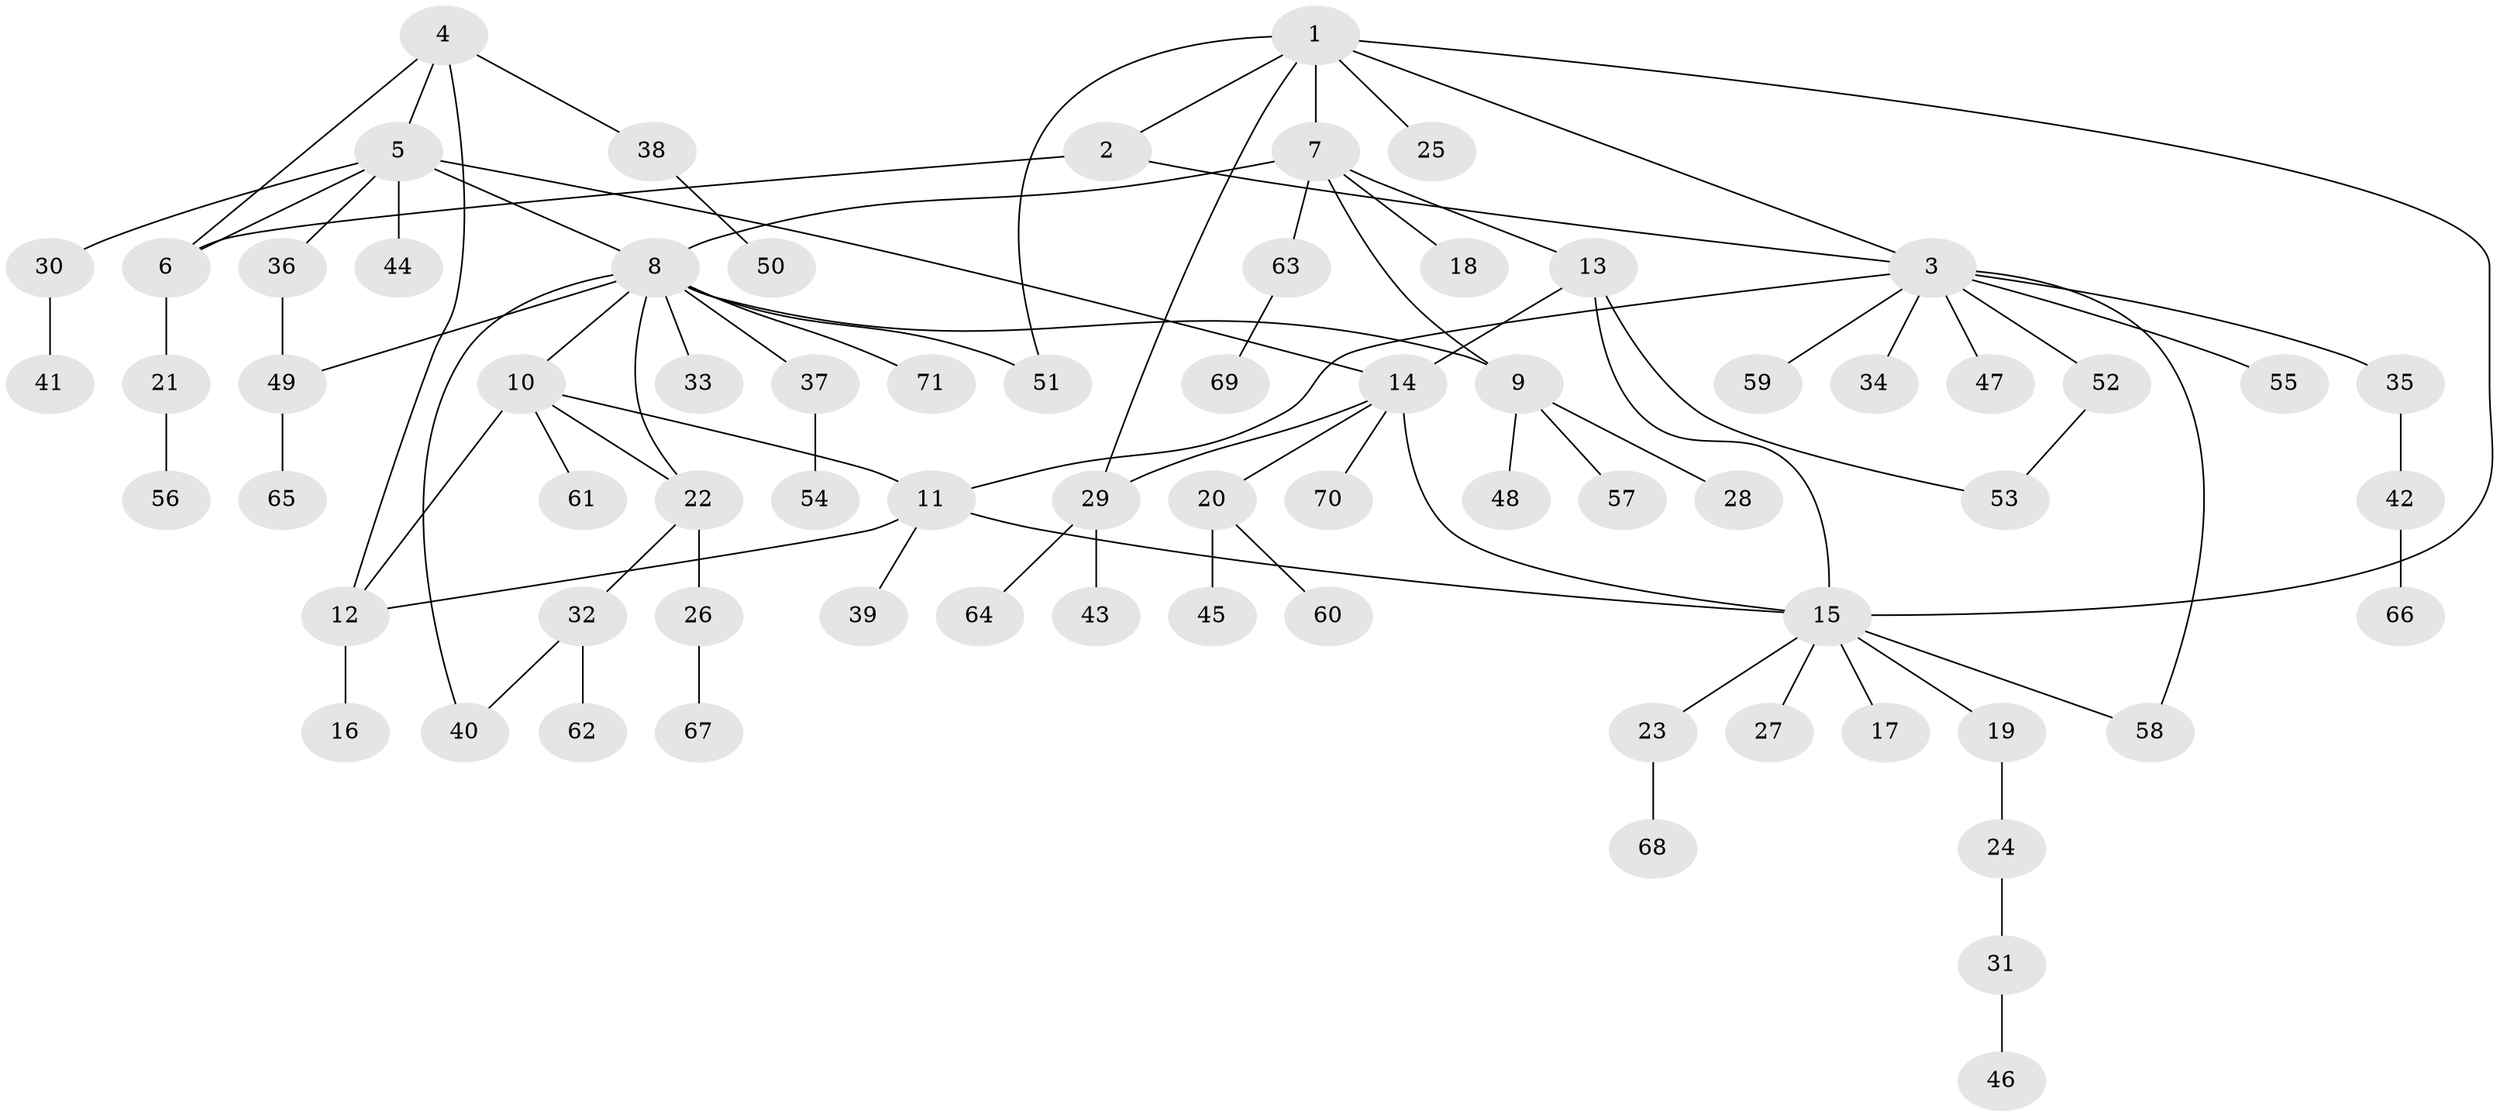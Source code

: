 // Generated by graph-tools (version 1.1) at 2025/26/03/09/25 03:26:47]
// undirected, 71 vertices, 88 edges
graph export_dot {
graph [start="1"]
  node [color=gray90,style=filled];
  1;
  2;
  3;
  4;
  5;
  6;
  7;
  8;
  9;
  10;
  11;
  12;
  13;
  14;
  15;
  16;
  17;
  18;
  19;
  20;
  21;
  22;
  23;
  24;
  25;
  26;
  27;
  28;
  29;
  30;
  31;
  32;
  33;
  34;
  35;
  36;
  37;
  38;
  39;
  40;
  41;
  42;
  43;
  44;
  45;
  46;
  47;
  48;
  49;
  50;
  51;
  52;
  53;
  54;
  55;
  56;
  57;
  58;
  59;
  60;
  61;
  62;
  63;
  64;
  65;
  66;
  67;
  68;
  69;
  70;
  71;
  1 -- 2;
  1 -- 3;
  1 -- 7;
  1 -- 15;
  1 -- 25;
  1 -- 29;
  1 -- 51;
  2 -- 3;
  2 -- 6;
  3 -- 11;
  3 -- 34;
  3 -- 35;
  3 -- 47;
  3 -- 52;
  3 -- 55;
  3 -- 58;
  3 -- 59;
  4 -- 5;
  4 -- 6;
  4 -- 12;
  4 -- 38;
  5 -- 6;
  5 -- 8;
  5 -- 14;
  5 -- 30;
  5 -- 36;
  5 -- 44;
  6 -- 21;
  7 -- 8;
  7 -- 9;
  7 -- 13;
  7 -- 18;
  7 -- 63;
  8 -- 9;
  8 -- 10;
  8 -- 22;
  8 -- 33;
  8 -- 37;
  8 -- 40;
  8 -- 49;
  8 -- 51;
  8 -- 71;
  9 -- 28;
  9 -- 48;
  9 -- 57;
  10 -- 11;
  10 -- 12;
  10 -- 22;
  10 -- 61;
  11 -- 12;
  11 -- 15;
  11 -- 39;
  12 -- 16;
  13 -- 14;
  13 -- 15;
  13 -- 53;
  14 -- 15;
  14 -- 20;
  14 -- 29;
  14 -- 70;
  15 -- 17;
  15 -- 19;
  15 -- 23;
  15 -- 27;
  15 -- 58;
  19 -- 24;
  20 -- 45;
  20 -- 60;
  21 -- 56;
  22 -- 26;
  22 -- 32;
  23 -- 68;
  24 -- 31;
  26 -- 67;
  29 -- 43;
  29 -- 64;
  30 -- 41;
  31 -- 46;
  32 -- 40;
  32 -- 62;
  35 -- 42;
  36 -- 49;
  37 -- 54;
  38 -- 50;
  42 -- 66;
  49 -- 65;
  52 -- 53;
  63 -- 69;
}
